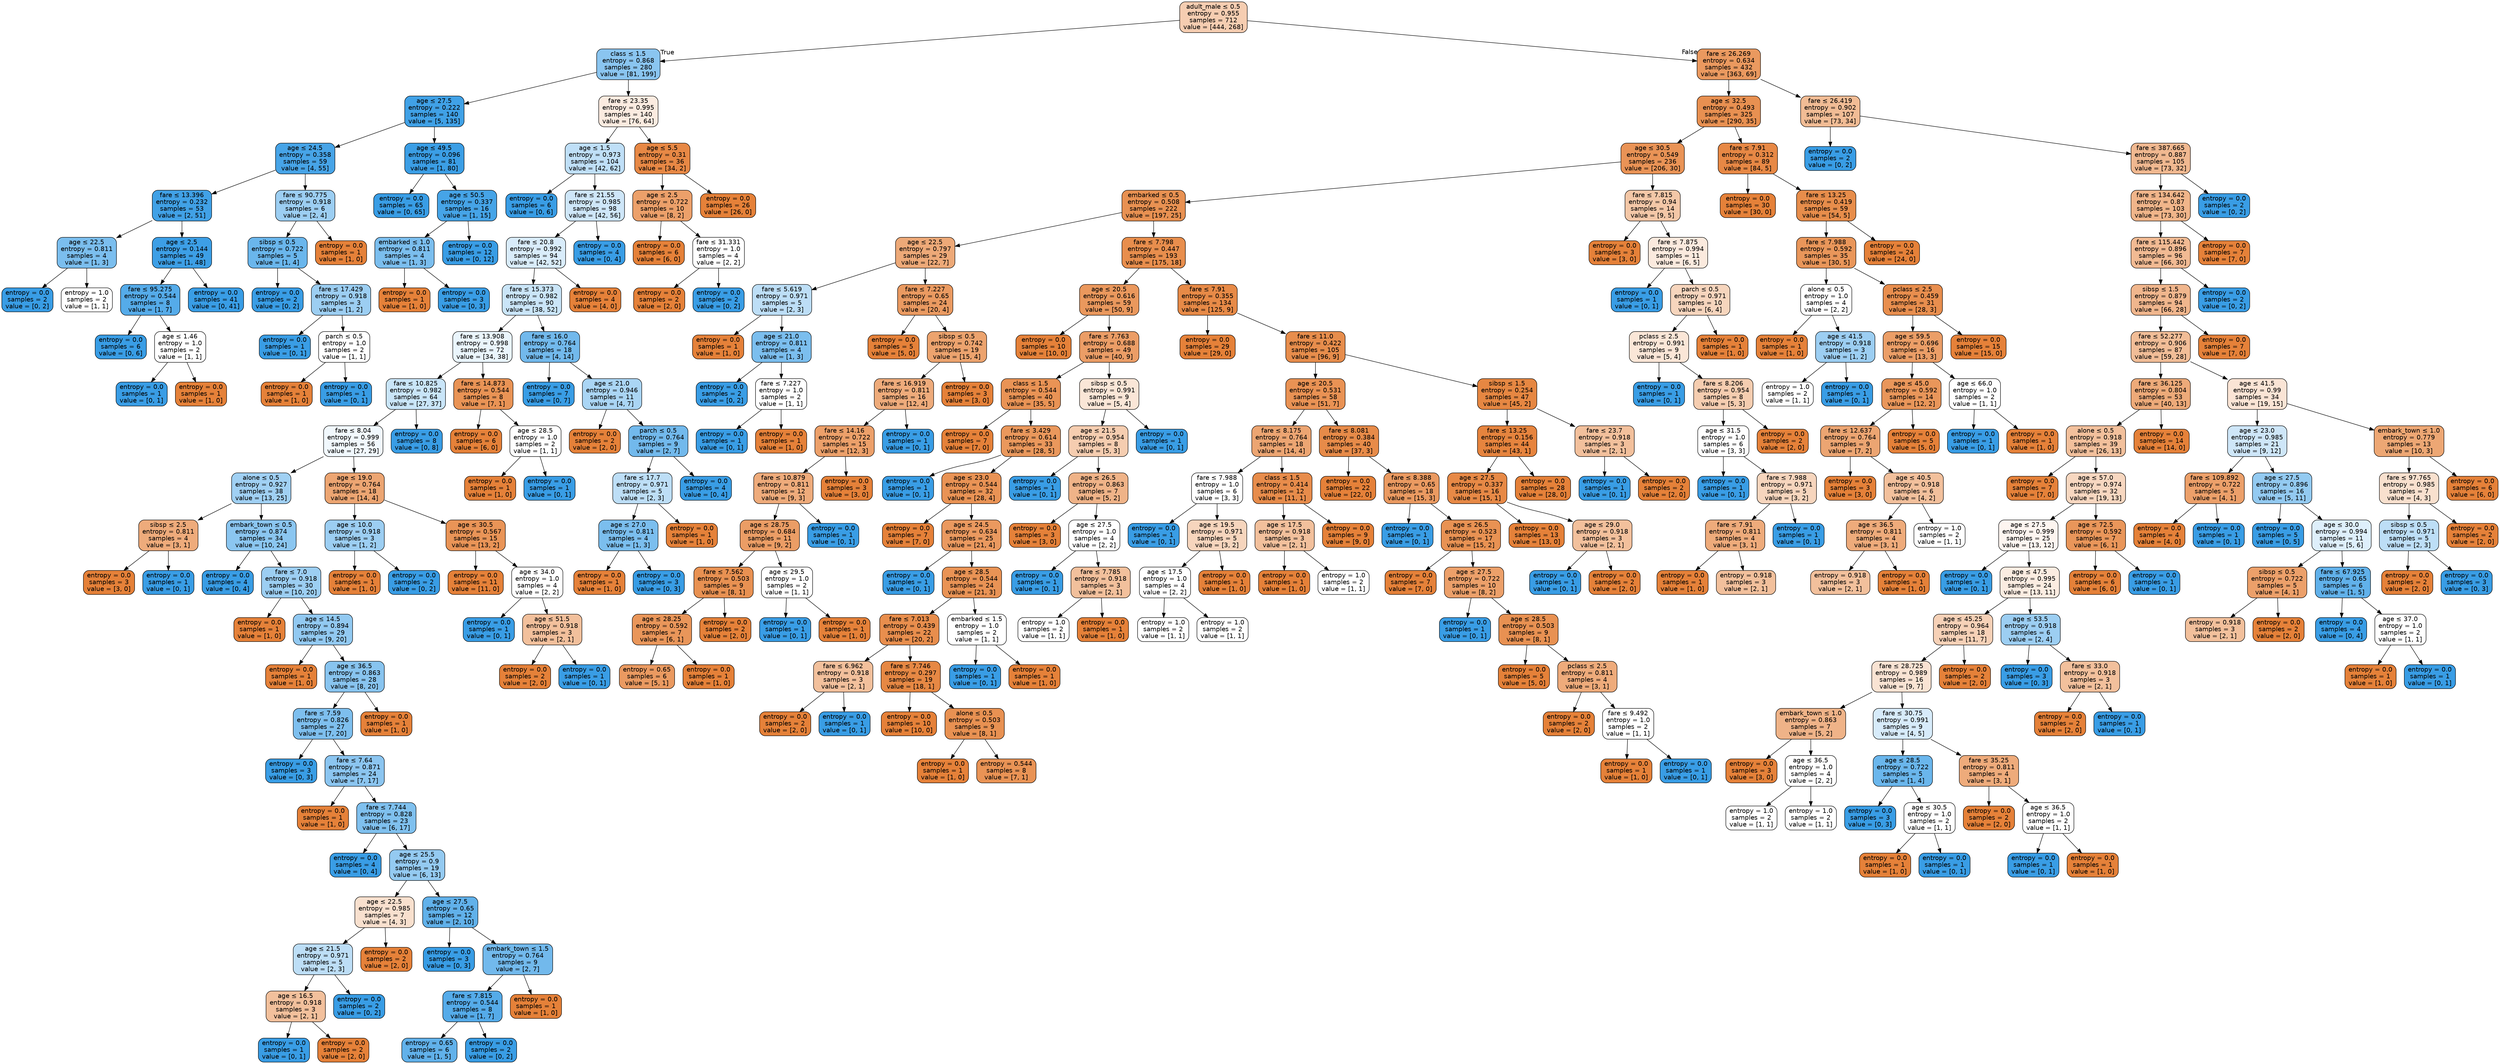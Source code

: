 digraph Tree {
node [shape=box, style="filled, rounded", color="black", fontname="helvetica"] ;
edge [fontname="helvetica"] ;
0 [label=<adult_male &le; 0.5<br/>entropy = 0.955<br/>samples = 712<br/>value = [444, 268]>, fillcolor="#f5cdb1"] ;
1 [label=<class &le; 1.5<br/>entropy = 0.868<br/>samples = 280<br/>value = [81, 199]>, fillcolor="#8ac5f0"] ;
0 -> 1 [labeldistance=2.5, labelangle=45, headlabel="True"] ;
2 [label=<age &le; 27.5<br/>entropy = 0.222<br/>samples = 140<br/>value = [5, 135]>, fillcolor="#40a1e6"] ;
1 -> 2 ;
3 [label=<age &le; 24.5<br/>entropy = 0.358<br/>samples = 59<br/>value = [4, 55]>, fillcolor="#47a4e7"] ;
2 -> 3 ;
4 [label=<fare &le; 13.396<br/>entropy = 0.232<br/>samples = 53<br/>value = [2, 51]>, fillcolor="#41a1e6"] ;
3 -> 4 ;
5 [label=<age &le; 22.5<br/>entropy = 0.811<br/>samples = 4<br/>value = [1, 3]>, fillcolor="#7bbeee"] ;
4 -> 5 ;
6 [label=<entropy = 0.0<br/>samples = 2<br/>value = [0, 2]>, fillcolor="#399de5"] ;
5 -> 6 ;
7 [label=<entropy = 1.0<br/>samples = 2<br/>value = [1, 1]>, fillcolor="#ffffff"] ;
5 -> 7 ;
8 [label=<age &le; 2.5<br/>entropy = 0.144<br/>samples = 49<br/>value = [1, 48]>, fillcolor="#3d9fe6"] ;
4 -> 8 ;
9 [label=<fare &le; 95.275<br/>entropy = 0.544<br/>samples = 8<br/>value = [1, 7]>, fillcolor="#55abe9"] ;
8 -> 9 ;
10 [label=<entropy = 0.0<br/>samples = 6<br/>value = [0, 6]>, fillcolor="#399de5"] ;
9 -> 10 ;
11 [label=<age &le; 1.46<br/>entropy = 1.0<br/>samples = 2<br/>value = [1, 1]>, fillcolor="#ffffff"] ;
9 -> 11 ;
12 [label=<entropy = 0.0<br/>samples = 1<br/>value = [0, 1]>, fillcolor="#399de5"] ;
11 -> 12 ;
13 [label=<entropy = 0.0<br/>samples = 1<br/>value = [1, 0]>, fillcolor="#e58139"] ;
11 -> 13 ;
14 [label=<entropy = 0.0<br/>samples = 41<br/>value = [0, 41]>, fillcolor="#399de5"] ;
8 -> 14 ;
15 [label=<fare &le; 90.775<br/>entropy = 0.918<br/>samples = 6<br/>value = [2, 4]>, fillcolor="#9ccef2"] ;
3 -> 15 ;
16 [label=<sibsp &le; 0.5<br/>entropy = 0.722<br/>samples = 5<br/>value = [1, 4]>, fillcolor="#6ab6ec"] ;
15 -> 16 ;
17 [label=<entropy = 0.0<br/>samples = 2<br/>value = [0, 2]>, fillcolor="#399de5"] ;
16 -> 17 ;
18 [label=<fare &le; 17.429<br/>entropy = 0.918<br/>samples = 3<br/>value = [1, 2]>, fillcolor="#9ccef2"] ;
16 -> 18 ;
19 [label=<entropy = 0.0<br/>samples = 1<br/>value = [0, 1]>, fillcolor="#399de5"] ;
18 -> 19 ;
20 [label=<parch &le; 0.5<br/>entropy = 1.0<br/>samples = 2<br/>value = [1, 1]>, fillcolor="#ffffff"] ;
18 -> 20 ;
21 [label=<entropy = 0.0<br/>samples = 1<br/>value = [1, 0]>, fillcolor="#e58139"] ;
20 -> 21 ;
22 [label=<entropy = 0.0<br/>samples = 1<br/>value = [0, 1]>, fillcolor="#399de5"] ;
20 -> 22 ;
23 [label=<entropy = 0.0<br/>samples = 1<br/>value = [1, 0]>, fillcolor="#e58139"] ;
15 -> 23 ;
24 [label=<age &le; 49.5<br/>entropy = 0.096<br/>samples = 81<br/>value = [1, 80]>, fillcolor="#3b9ee5"] ;
2 -> 24 ;
25 [label=<entropy = 0.0<br/>samples = 65<br/>value = [0, 65]>, fillcolor="#399de5"] ;
24 -> 25 ;
26 [label=<age &le; 50.5<br/>entropy = 0.337<br/>samples = 16<br/>value = [1, 15]>, fillcolor="#46a4e7"] ;
24 -> 26 ;
27 [label=<embarked &le; 1.0<br/>entropy = 0.811<br/>samples = 4<br/>value = [1, 3]>, fillcolor="#7bbeee"] ;
26 -> 27 ;
28 [label=<entropy = 0.0<br/>samples = 1<br/>value = [1, 0]>, fillcolor="#e58139"] ;
27 -> 28 ;
29 [label=<entropy = 0.0<br/>samples = 3<br/>value = [0, 3]>, fillcolor="#399de5"] ;
27 -> 29 ;
30 [label=<entropy = 0.0<br/>samples = 12<br/>value = [0, 12]>, fillcolor="#399de5"] ;
26 -> 30 ;
31 [label=<fare &le; 23.35<br/>entropy = 0.995<br/>samples = 140<br/>value = [76, 64]>, fillcolor="#fbebe0"] ;
1 -> 31 ;
32 [label=<age &le; 1.5<br/>entropy = 0.973<br/>samples = 104<br/>value = [42, 62]>, fillcolor="#bfdff7"] ;
31 -> 32 ;
33 [label=<entropy = 0.0<br/>samples = 6<br/>value = [0, 6]>, fillcolor="#399de5"] ;
32 -> 33 ;
34 [label=<fare &le; 21.55<br/>entropy = 0.985<br/>samples = 98<br/>value = [42, 56]>, fillcolor="#cee6f8"] ;
32 -> 34 ;
35 [label=<fare &le; 20.8<br/>entropy = 0.992<br/>samples = 94<br/>value = [42, 52]>, fillcolor="#d9ecfa"] ;
34 -> 35 ;
36 [label=<fare &le; 15.373<br/>entropy = 0.982<br/>samples = 90<br/>value = [38, 52]>, fillcolor="#cae5f8"] ;
35 -> 36 ;
37 [label=<fare &le; 13.908<br/>entropy = 0.998<br/>samples = 72<br/>value = [34, 38]>, fillcolor="#eaf5fc"] ;
36 -> 37 ;
38 [label=<fare &le; 10.825<br/>entropy = 0.982<br/>samples = 64<br/>value = [27, 37]>, fillcolor="#c9e5f8"] ;
37 -> 38 ;
39 [label=<fare &le; 8.04<br/>entropy = 0.999<br/>samples = 56<br/>value = [27, 29]>, fillcolor="#f1f8fd"] ;
38 -> 39 ;
40 [label=<alone &le; 0.5<br/>entropy = 0.927<br/>samples = 38<br/>value = [13, 25]>, fillcolor="#a0d0f3"] ;
39 -> 40 ;
41 [label=<sibsp &le; 2.5<br/>entropy = 0.811<br/>samples = 4<br/>value = [3, 1]>, fillcolor="#eeab7b"] ;
40 -> 41 ;
42 [label=<entropy = 0.0<br/>samples = 3<br/>value = [3, 0]>, fillcolor="#e58139"] ;
41 -> 42 ;
43 [label=<entropy = 0.0<br/>samples = 1<br/>value = [0, 1]>, fillcolor="#399de5"] ;
41 -> 43 ;
44 [label=<embark_town &le; 0.5<br/>entropy = 0.874<br/>samples = 34<br/>value = [10, 24]>, fillcolor="#8bc6f0"] ;
40 -> 44 ;
45 [label=<entropy = 0.0<br/>samples = 4<br/>value = [0, 4]>, fillcolor="#399de5"] ;
44 -> 45 ;
46 [label=<fare &le; 7.0<br/>entropy = 0.918<br/>samples = 30<br/>value = [10, 20]>, fillcolor="#9ccef2"] ;
44 -> 46 ;
47 [label=<entropy = 0.0<br/>samples = 1<br/>value = [1, 0]>, fillcolor="#e58139"] ;
46 -> 47 ;
48 [label=<age &le; 14.5<br/>entropy = 0.894<br/>samples = 29<br/>value = [9, 20]>, fillcolor="#92c9f1"] ;
46 -> 48 ;
49 [label=<entropy = 0.0<br/>samples = 1<br/>value = [1, 0]>, fillcolor="#e58139"] ;
48 -> 49 ;
50 [label=<age &le; 36.5<br/>entropy = 0.863<br/>samples = 28<br/>value = [8, 20]>, fillcolor="#88c4ef"] ;
48 -> 50 ;
51 [label=<fare &le; 7.59<br/>entropy = 0.826<br/>samples = 27<br/>value = [7, 20]>, fillcolor="#7ebfee"] ;
50 -> 51 ;
52 [label=<entropy = 0.0<br/>samples = 3<br/>value = [0, 3]>, fillcolor="#399de5"] ;
51 -> 52 ;
53 [label=<fare &le; 7.64<br/>entropy = 0.871<br/>samples = 24<br/>value = [7, 17]>, fillcolor="#8bc5f0"] ;
51 -> 53 ;
54 [label=<entropy = 0.0<br/>samples = 1<br/>value = [1, 0]>, fillcolor="#e58139"] ;
53 -> 54 ;
55 [label=<fare &le; 7.744<br/>entropy = 0.828<br/>samples = 23<br/>value = [6, 17]>, fillcolor="#7fc0ee"] ;
53 -> 55 ;
56 [label=<entropy = 0.0<br/>samples = 4<br/>value = [0, 4]>, fillcolor="#399de5"] ;
55 -> 56 ;
57 [label=<age &le; 25.5<br/>entropy = 0.9<br/>samples = 19<br/>value = [6, 13]>, fillcolor="#94caf1"] ;
55 -> 57 ;
58 [label=<age &le; 22.5<br/>entropy = 0.985<br/>samples = 7<br/>value = [4, 3]>, fillcolor="#f8e0ce"] ;
57 -> 58 ;
59 [label=<age &le; 21.5<br/>entropy = 0.971<br/>samples = 5<br/>value = [2, 3]>, fillcolor="#bddef6"] ;
58 -> 59 ;
60 [label=<age &le; 16.5<br/>entropy = 0.918<br/>samples = 3<br/>value = [2, 1]>, fillcolor="#f2c09c"] ;
59 -> 60 ;
61 [label=<entropy = 0.0<br/>samples = 1<br/>value = [0, 1]>, fillcolor="#399de5"] ;
60 -> 61 ;
62 [label=<entropy = 0.0<br/>samples = 2<br/>value = [2, 0]>, fillcolor="#e58139"] ;
60 -> 62 ;
63 [label=<entropy = 0.0<br/>samples = 2<br/>value = [0, 2]>, fillcolor="#399de5"] ;
59 -> 63 ;
64 [label=<entropy = 0.0<br/>samples = 2<br/>value = [2, 0]>, fillcolor="#e58139"] ;
58 -> 64 ;
65 [label=<age &le; 27.5<br/>entropy = 0.65<br/>samples = 12<br/>value = [2, 10]>, fillcolor="#61b1ea"] ;
57 -> 65 ;
66 [label=<entropy = 0.0<br/>samples = 3<br/>value = [0, 3]>, fillcolor="#399de5"] ;
65 -> 66 ;
67 [label=<embark_town &le; 1.5<br/>entropy = 0.764<br/>samples = 9<br/>value = [2, 7]>, fillcolor="#72b9ec"] ;
65 -> 67 ;
68 [label=<fare &le; 7.815<br/>entropy = 0.544<br/>samples = 8<br/>value = [1, 7]>, fillcolor="#55abe9"] ;
67 -> 68 ;
69 [label=<entropy = 0.65<br/>samples = 6<br/>value = [1, 5]>, fillcolor="#61b1ea"] ;
68 -> 69 ;
70 [label=<entropy = 0.0<br/>samples = 2<br/>value = [0, 2]>, fillcolor="#399de5"] ;
68 -> 70 ;
71 [label=<entropy = 0.0<br/>samples = 1<br/>value = [1, 0]>, fillcolor="#e58139"] ;
67 -> 71 ;
72 [label=<entropy = 0.0<br/>samples = 1<br/>value = [1, 0]>, fillcolor="#e58139"] ;
50 -> 72 ;
73 [label=<age &le; 19.0<br/>entropy = 0.764<br/>samples = 18<br/>value = [14, 4]>, fillcolor="#eca572"] ;
39 -> 73 ;
74 [label=<age &le; 10.0<br/>entropy = 0.918<br/>samples = 3<br/>value = [1, 2]>, fillcolor="#9ccef2"] ;
73 -> 74 ;
75 [label=<entropy = 0.0<br/>samples = 1<br/>value = [1, 0]>, fillcolor="#e58139"] ;
74 -> 75 ;
76 [label=<entropy = 0.0<br/>samples = 2<br/>value = [0, 2]>, fillcolor="#399de5"] ;
74 -> 76 ;
77 [label=<age &le; 30.5<br/>entropy = 0.567<br/>samples = 15<br/>value = [13, 2]>, fillcolor="#e99457"] ;
73 -> 77 ;
78 [label=<entropy = 0.0<br/>samples = 11<br/>value = [11, 0]>, fillcolor="#e58139"] ;
77 -> 78 ;
79 [label=<age &le; 34.0<br/>entropy = 1.0<br/>samples = 4<br/>value = [2, 2]>, fillcolor="#ffffff"] ;
77 -> 79 ;
80 [label=<entropy = 0.0<br/>samples = 1<br/>value = [0, 1]>, fillcolor="#399de5"] ;
79 -> 80 ;
81 [label=<age &le; 51.5<br/>entropy = 0.918<br/>samples = 3<br/>value = [2, 1]>, fillcolor="#f2c09c"] ;
79 -> 81 ;
82 [label=<entropy = 0.0<br/>samples = 2<br/>value = [2, 0]>, fillcolor="#e58139"] ;
81 -> 82 ;
83 [label=<entropy = 0.0<br/>samples = 1<br/>value = [0, 1]>, fillcolor="#399de5"] ;
81 -> 83 ;
84 [label=<entropy = 0.0<br/>samples = 8<br/>value = [0, 8]>, fillcolor="#399de5"] ;
38 -> 84 ;
85 [label=<fare &le; 14.873<br/>entropy = 0.544<br/>samples = 8<br/>value = [7, 1]>, fillcolor="#e99355"] ;
37 -> 85 ;
86 [label=<entropy = 0.0<br/>samples = 6<br/>value = [6, 0]>, fillcolor="#e58139"] ;
85 -> 86 ;
87 [label=<age &le; 28.5<br/>entropy = 1.0<br/>samples = 2<br/>value = [1, 1]>, fillcolor="#ffffff"] ;
85 -> 87 ;
88 [label=<entropy = 0.0<br/>samples = 1<br/>value = [1, 0]>, fillcolor="#e58139"] ;
87 -> 88 ;
89 [label=<entropy = 0.0<br/>samples = 1<br/>value = [0, 1]>, fillcolor="#399de5"] ;
87 -> 89 ;
90 [label=<fare &le; 16.0<br/>entropy = 0.764<br/>samples = 18<br/>value = [4, 14]>, fillcolor="#72b9ec"] ;
36 -> 90 ;
91 [label=<entropy = 0.0<br/>samples = 7<br/>value = [0, 7]>, fillcolor="#399de5"] ;
90 -> 91 ;
92 [label=<age &le; 21.0<br/>entropy = 0.946<br/>samples = 11<br/>value = [4, 7]>, fillcolor="#aad5f4"] ;
90 -> 92 ;
93 [label=<entropy = 0.0<br/>samples = 2<br/>value = [2, 0]>, fillcolor="#e58139"] ;
92 -> 93 ;
94 [label=<parch &le; 0.5<br/>entropy = 0.764<br/>samples = 9<br/>value = [2, 7]>, fillcolor="#72b9ec"] ;
92 -> 94 ;
95 [label=<fare &le; 17.7<br/>entropy = 0.971<br/>samples = 5<br/>value = [2, 3]>, fillcolor="#bddef6"] ;
94 -> 95 ;
96 [label=<age &le; 27.0<br/>entropy = 0.811<br/>samples = 4<br/>value = [1, 3]>, fillcolor="#7bbeee"] ;
95 -> 96 ;
97 [label=<entropy = 0.0<br/>samples = 1<br/>value = [1, 0]>, fillcolor="#e58139"] ;
96 -> 97 ;
98 [label=<entropy = 0.0<br/>samples = 3<br/>value = [0, 3]>, fillcolor="#399de5"] ;
96 -> 98 ;
99 [label=<entropy = 0.0<br/>samples = 1<br/>value = [1, 0]>, fillcolor="#e58139"] ;
95 -> 99 ;
100 [label=<entropy = 0.0<br/>samples = 4<br/>value = [0, 4]>, fillcolor="#399de5"] ;
94 -> 100 ;
101 [label=<entropy = 0.0<br/>samples = 4<br/>value = [4, 0]>, fillcolor="#e58139"] ;
35 -> 101 ;
102 [label=<entropy = 0.0<br/>samples = 4<br/>value = [0, 4]>, fillcolor="#399de5"] ;
34 -> 102 ;
103 [label=<age &le; 5.5<br/>entropy = 0.31<br/>samples = 36<br/>value = [34, 2]>, fillcolor="#e78845"] ;
31 -> 103 ;
104 [label=<age &le; 2.5<br/>entropy = 0.722<br/>samples = 10<br/>value = [8, 2]>, fillcolor="#eca06a"] ;
103 -> 104 ;
105 [label=<entropy = 0.0<br/>samples = 6<br/>value = [6, 0]>, fillcolor="#e58139"] ;
104 -> 105 ;
106 [label=<fare &le; 31.331<br/>entropy = 1.0<br/>samples = 4<br/>value = [2, 2]>, fillcolor="#ffffff"] ;
104 -> 106 ;
107 [label=<entropy = 0.0<br/>samples = 2<br/>value = [2, 0]>, fillcolor="#e58139"] ;
106 -> 107 ;
108 [label=<entropy = 0.0<br/>samples = 2<br/>value = [0, 2]>, fillcolor="#399de5"] ;
106 -> 108 ;
109 [label=<entropy = 0.0<br/>samples = 26<br/>value = [26, 0]>, fillcolor="#e58139"] ;
103 -> 109 ;
110 [label=<fare &le; 26.269<br/>entropy = 0.634<br/>samples = 432<br/>value = [363, 69]>, fillcolor="#ea995f"] ;
0 -> 110 [labeldistance=2.5, labelangle=-45, headlabel="False"] ;
111 [label=<age &le; 32.5<br/>entropy = 0.493<br/>samples = 325<br/>value = [290, 35]>, fillcolor="#e89051"] ;
110 -> 111 ;
112 [label=<age &le; 30.5<br/>entropy = 0.549<br/>samples = 236<br/>value = [206, 30]>, fillcolor="#e99356"] ;
111 -> 112 ;
113 [label=<embarked &le; 0.5<br/>entropy = 0.508<br/>samples = 222<br/>value = [197, 25]>, fillcolor="#e89152"] ;
112 -> 113 ;
114 [label=<age &le; 22.5<br/>entropy = 0.797<br/>samples = 29<br/>value = [22, 7]>, fillcolor="#eda978"] ;
113 -> 114 ;
115 [label=<fare &le; 5.619<br/>entropy = 0.971<br/>samples = 5<br/>value = [2, 3]>, fillcolor="#bddef6"] ;
114 -> 115 ;
116 [label=<entropy = 0.0<br/>samples = 1<br/>value = [1, 0]>, fillcolor="#e58139"] ;
115 -> 116 ;
117 [label=<age &le; 21.0<br/>entropy = 0.811<br/>samples = 4<br/>value = [1, 3]>, fillcolor="#7bbeee"] ;
115 -> 117 ;
118 [label=<entropy = 0.0<br/>samples = 2<br/>value = [0, 2]>, fillcolor="#399de5"] ;
117 -> 118 ;
119 [label=<fare &le; 7.227<br/>entropy = 1.0<br/>samples = 2<br/>value = [1, 1]>, fillcolor="#ffffff"] ;
117 -> 119 ;
120 [label=<entropy = 0.0<br/>samples = 1<br/>value = [0, 1]>, fillcolor="#399de5"] ;
119 -> 120 ;
121 [label=<entropy = 0.0<br/>samples = 1<br/>value = [1, 0]>, fillcolor="#e58139"] ;
119 -> 121 ;
122 [label=<fare &le; 7.227<br/>entropy = 0.65<br/>samples = 24<br/>value = [20, 4]>, fillcolor="#ea9a61"] ;
114 -> 122 ;
123 [label=<entropy = 0.0<br/>samples = 5<br/>value = [5, 0]>, fillcolor="#e58139"] ;
122 -> 123 ;
124 [label=<sibsp &le; 0.5<br/>entropy = 0.742<br/>samples = 19<br/>value = [15, 4]>, fillcolor="#eca36e"] ;
122 -> 124 ;
125 [label=<fare &le; 16.919<br/>entropy = 0.811<br/>samples = 16<br/>value = [12, 4]>, fillcolor="#eeab7b"] ;
124 -> 125 ;
126 [label=<fare &le; 14.16<br/>entropy = 0.722<br/>samples = 15<br/>value = [12, 3]>, fillcolor="#eca06a"] ;
125 -> 126 ;
127 [label=<fare &le; 10.879<br/>entropy = 0.811<br/>samples = 12<br/>value = [9, 3]>, fillcolor="#eeab7b"] ;
126 -> 127 ;
128 [label=<age &le; 28.75<br/>entropy = 0.684<br/>samples = 11<br/>value = [9, 2]>, fillcolor="#eb9d65"] ;
127 -> 128 ;
129 [label=<fare &le; 7.562<br/>entropy = 0.503<br/>samples = 9<br/>value = [8, 1]>, fillcolor="#e89152"] ;
128 -> 129 ;
130 [label=<age &le; 28.25<br/>entropy = 0.592<br/>samples = 7<br/>value = [6, 1]>, fillcolor="#e9965a"] ;
129 -> 130 ;
131 [label=<entropy = 0.65<br/>samples = 6<br/>value = [5, 1]>, fillcolor="#ea9a61"] ;
130 -> 131 ;
132 [label=<entropy = 0.0<br/>samples = 1<br/>value = [1, 0]>, fillcolor="#e58139"] ;
130 -> 132 ;
133 [label=<entropy = 0.0<br/>samples = 2<br/>value = [2, 0]>, fillcolor="#e58139"] ;
129 -> 133 ;
134 [label=<age &le; 29.5<br/>entropy = 1.0<br/>samples = 2<br/>value = [1, 1]>, fillcolor="#ffffff"] ;
128 -> 134 ;
135 [label=<entropy = 0.0<br/>samples = 1<br/>value = [0, 1]>, fillcolor="#399de5"] ;
134 -> 135 ;
136 [label=<entropy = 0.0<br/>samples = 1<br/>value = [1, 0]>, fillcolor="#e58139"] ;
134 -> 136 ;
137 [label=<entropy = 0.0<br/>samples = 1<br/>value = [0, 1]>, fillcolor="#399de5"] ;
127 -> 137 ;
138 [label=<entropy = 0.0<br/>samples = 3<br/>value = [3, 0]>, fillcolor="#e58139"] ;
126 -> 138 ;
139 [label=<entropy = 0.0<br/>samples = 1<br/>value = [0, 1]>, fillcolor="#399de5"] ;
125 -> 139 ;
140 [label=<entropy = 0.0<br/>samples = 3<br/>value = [3, 0]>, fillcolor="#e58139"] ;
124 -> 140 ;
141 [label=<fare &le; 7.798<br/>entropy = 0.447<br/>samples = 193<br/>value = [175, 18]>, fillcolor="#e88e4d"] ;
113 -> 141 ;
142 [label=<age &le; 20.5<br/>entropy = 0.616<br/>samples = 59<br/>value = [50, 9]>, fillcolor="#ea985d"] ;
141 -> 142 ;
143 [label=<entropy = 0.0<br/>samples = 10<br/>value = [10, 0]>, fillcolor="#e58139"] ;
142 -> 143 ;
144 [label=<fare &le; 7.763<br/>entropy = 0.688<br/>samples = 49<br/>value = [40, 9]>, fillcolor="#eb9d66"] ;
142 -> 144 ;
145 [label=<class &le; 1.5<br/>entropy = 0.544<br/>samples = 40<br/>value = [35, 5]>, fillcolor="#e99355"] ;
144 -> 145 ;
146 [label=<entropy = 0.0<br/>samples = 7<br/>value = [7, 0]>, fillcolor="#e58139"] ;
145 -> 146 ;
147 [label=<fare &le; 3.429<br/>entropy = 0.614<br/>samples = 33<br/>value = [28, 5]>, fillcolor="#ea985c"] ;
145 -> 147 ;
148 [label=<entropy = 0.0<br/>samples = 1<br/>value = [0, 1]>, fillcolor="#399de5"] ;
147 -> 148 ;
149 [label=<age &le; 23.0<br/>entropy = 0.544<br/>samples = 32<br/>value = [28, 4]>, fillcolor="#e99355"] ;
147 -> 149 ;
150 [label=<entropy = 0.0<br/>samples = 7<br/>value = [7, 0]>, fillcolor="#e58139"] ;
149 -> 150 ;
151 [label=<age &le; 24.5<br/>entropy = 0.634<br/>samples = 25<br/>value = [21, 4]>, fillcolor="#ea995f"] ;
149 -> 151 ;
152 [label=<entropy = 0.0<br/>samples = 1<br/>value = [0, 1]>, fillcolor="#399de5"] ;
151 -> 152 ;
153 [label=<age &le; 28.5<br/>entropy = 0.544<br/>samples = 24<br/>value = [21, 3]>, fillcolor="#e99355"] ;
151 -> 153 ;
154 [label=<fare &le; 7.013<br/>entropy = 0.439<br/>samples = 22<br/>value = [20, 2]>, fillcolor="#e88e4d"] ;
153 -> 154 ;
155 [label=<fare &le; 6.962<br/>entropy = 0.918<br/>samples = 3<br/>value = [2, 1]>, fillcolor="#f2c09c"] ;
154 -> 155 ;
156 [label=<entropy = 0.0<br/>samples = 2<br/>value = [2, 0]>, fillcolor="#e58139"] ;
155 -> 156 ;
157 [label=<entropy = 0.0<br/>samples = 1<br/>value = [0, 1]>, fillcolor="#399de5"] ;
155 -> 157 ;
158 [label=<fare &le; 7.746<br/>entropy = 0.297<br/>samples = 19<br/>value = [18, 1]>, fillcolor="#e68844"] ;
154 -> 158 ;
159 [label=<entropy = 0.0<br/>samples = 10<br/>value = [10, 0]>, fillcolor="#e58139"] ;
158 -> 159 ;
160 [label=<alone &le; 0.5<br/>entropy = 0.503<br/>samples = 9<br/>value = [8, 1]>, fillcolor="#e89152"] ;
158 -> 160 ;
161 [label=<entropy = 0.0<br/>samples = 1<br/>value = [1, 0]>, fillcolor="#e58139"] ;
160 -> 161 ;
162 [label=<entropy = 0.544<br/>samples = 8<br/>value = [7, 1]>, fillcolor="#e99355"] ;
160 -> 162 ;
163 [label=<embarked &le; 1.5<br/>entropy = 1.0<br/>samples = 2<br/>value = [1, 1]>, fillcolor="#ffffff"] ;
153 -> 163 ;
164 [label=<entropy = 0.0<br/>samples = 1<br/>value = [0, 1]>, fillcolor="#399de5"] ;
163 -> 164 ;
165 [label=<entropy = 0.0<br/>samples = 1<br/>value = [1, 0]>, fillcolor="#e58139"] ;
163 -> 165 ;
166 [label=<sibsp &le; 0.5<br/>entropy = 0.991<br/>samples = 9<br/>value = [5, 4]>, fillcolor="#fae6d7"] ;
144 -> 166 ;
167 [label=<age &le; 21.5<br/>entropy = 0.954<br/>samples = 8<br/>value = [5, 3]>, fillcolor="#f5cdb0"] ;
166 -> 167 ;
168 [label=<entropy = 0.0<br/>samples = 1<br/>value = [0, 1]>, fillcolor="#399de5"] ;
167 -> 168 ;
169 [label=<age &le; 26.5<br/>entropy = 0.863<br/>samples = 7<br/>value = [5, 2]>, fillcolor="#efb388"] ;
167 -> 169 ;
170 [label=<entropy = 0.0<br/>samples = 3<br/>value = [3, 0]>, fillcolor="#e58139"] ;
169 -> 170 ;
171 [label=<age &le; 27.5<br/>entropy = 1.0<br/>samples = 4<br/>value = [2, 2]>, fillcolor="#ffffff"] ;
169 -> 171 ;
172 [label=<entropy = 0.0<br/>samples = 1<br/>value = [0, 1]>, fillcolor="#399de5"] ;
171 -> 172 ;
173 [label=<fare &le; 7.785<br/>entropy = 0.918<br/>samples = 3<br/>value = [2, 1]>, fillcolor="#f2c09c"] ;
171 -> 173 ;
174 [label=<entropy = 1.0<br/>samples = 2<br/>value = [1, 1]>, fillcolor="#ffffff"] ;
173 -> 174 ;
175 [label=<entropy = 0.0<br/>samples = 1<br/>value = [1, 0]>, fillcolor="#e58139"] ;
173 -> 175 ;
176 [label=<entropy = 0.0<br/>samples = 1<br/>value = [0, 1]>, fillcolor="#399de5"] ;
166 -> 176 ;
177 [label=<fare &le; 7.91<br/>entropy = 0.355<br/>samples = 134<br/>value = [125, 9]>, fillcolor="#e78a47"] ;
141 -> 177 ;
178 [label=<entropy = 0.0<br/>samples = 29<br/>value = [29, 0]>, fillcolor="#e58139"] ;
177 -> 178 ;
179 [label=<fare &le; 11.0<br/>entropy = 0.422<br/>samples = 105<br/>value = [96, 9]>, fillcolor="#e78d4c"] ;
177 -> 179 ;
180 [label=<age &le; 20.5<br/>entropy = 0.531<br/>samples = 58<br/>value = [51, 7]>, fillcolor="#e99254"] ;
179 -> 180 ;
181 [label=<fare &le; 8.175<br/>entropy = 0.764<br/>samples = 18<br/>value = [14, 4]>, fillcolor="#eca572"] ;
180 -> 181 ;
182 [label=<fare &le; 7.988<br/>entropy = 1.0<br/>samples = 6<br/>value = [3, 3]>, fillcolor="#ffffff"] ;
181 -> 182 ;
183 [label=<entropy = 0.0<br/>samples = 1<br/>value = [0, 1]>, fillcolor="#399de5"] ;
182 -> 183 ;
184 [label=<age &le; 19.5<br/>entropy = 0.971<br/>samples = 5<br/>value = [3, 2]>, fillcolor="#f6d5bd"] ;
182 -> 184 ;
185 [label=<age &le; 17.5<br/>entropy = 1.0<br/>samples = 4<br/>value = [2, 2]>, fillcolor="#ffffff"] ;
184 -> 185 ;
186 [label=<entropy = 1.0<br/>samples = 2<br/>value = [1, 1]>, fillcolor="#ffffff"] ;
185 -> 186 ;
187 [label=<entropy = 1.0<br/>samples = 2<br/>value = [1, 1]>, fillcolor="#ffffff"] ;
185 -> 187 ;
188 [label=<entropy = 0.0<br/>samples = 1<br/>value = [1, 0]>, fillcolor="#e58139"] ;
184 -> 188 ;
189 [label=<class &le; 1.5<br/>entropy = 0.414<br/>samples = 12<br/>value = [11, 1]>, fillcolor="#e78c4b"] ;
181 -> 189 ;
190 [label=<age &le; 17.5<br/>entropy = 0.918<br/>samples = 3<br/>value = [2, 1]>, fillcolor="#f2c09c"] ;
189 -> 190 ;
191 [label=<entropy = 0.0<br/>samples = 1<br/>value = [1, 0]>, fillcolor="#e58139"] ;
190 -> 191 ;
192 [label=<entropy = 1.0<br/>samples = 2<br/>value = [1, 1]>, fillcolor="#ffffff"] ;
190 -> 192 ;
193 [label=<entropy = 0.0<br/>samples = 9<br/>value = [9, 0]>, fillcolor="#e58139"] ;
189 -> 193 ;
194 [label=<fare &le; 8.081<br/>entropy = 0.384<br/>samples = 40<br/>value = [37, 3]>, fillcolor="#e78b49"] ;
180 -> 194 ;
195 [label=<entropy = 0.0<br/>samples = 22<br/>value = [22, 0]>, fillcolor="#e58139"] ;
194 -> 195 ;
196 [label=<fare &le; 8.388<br/>entropy = 0.65<br/>samples = 18<br/>value = [15, 3]>, fillcolor="#ea9a61"] ;
194 -> 196 ;
197 [label=<entropy = 0.0<br/>samples = 1<br/>value = [0, 1]>, fillcolor="#399de5"] ;
196 -> 197 ;
198 [label=<age &le; 26.5<br/>entropy = 0.523<br/>samples = 17<br/>value = [15, 2]>, fillcolor="#e89253"] ;
196 -> 198 ;
199 [label=<entropy = 0.0<br/>samples = 7<br/>value = [7, 0]>, fillcolor="#e58139"] ;
198 -> 199 ;
200 [label=<age &le; 27.5<br/>entropy = 0.722<br/>samples = 10<br/>value = [8, 2]>, fillcolor="#eca06a"] ;
198 -> 200 ;
201 [label=<entropy = 0.0<br/>samples = 1<br/>value = [0, 1]>, fillcolor="#399de5"] ;
200 -> 201 ;
202 [label=<age &le; 28.5<br/>entropy = 0.503<br/>samples = 9<br/>value = [8, 1]>, fillcolor="#e89152"] ;
200 -> 202 ;
203 [label=<entropy = 0.0<br/>samples = 5<br/>value = [5, 0]>, fillcolor="#e58139"] ;
202 -> 203 ;
204 [label=<pclass &le; 2.5<br/>entropy = 0.811<br/>samples = 4<br/>value = [3, 1]>, fillcolor="#eeab7b"] ;
202 -> 204 ;
205 [label=<entropy = 0.0<br/>samples = 2<br/>value = [2, 0]>, fillcolor="#e58139"] ;
204 -> 205 ;
206 [label=<fare &le; 9.492<br/>entropy = 1.0<br/>samples = 2<br/>value = [1, 1]>, fillcolor="#ffffff"] ;
204 -> 206 ;
207 [label=<entropy = 0.0<br/>samples = 1<br/>value = [1, 0]>, fillcolor="#e58139"] ;
206 -> 207 ;
208 [label=<entropy = 0.0<br/>samples = 1<br/>value = [0, 1]>, fillcolor="#399de5"] ;
206 -> 208 ;
209 [label=<sibsp &le; 1.5<br/>entropy = 0.254<br/>samples = 47<br/>value = [45, 2]>, fillcolor="#e68742"] ;
179 -> 209 ;
210 [label=<fare &le; 13.25<br/>entropy = 0.156<br/>samples = 44<br/>value = [43, 1]>, fillcolor="#e6843e"] ;
209 -> 210 ;
211 [label=<age &le; 27.5<br/>entropy = 0.337<br/>samples = 16<br/>value = [15, 1]>, fillcolor="#e78946"] ;
210 -> 211 ;
212 [label=<entropy = 0.0<br/>samples = 13<br/>value = [13, 0]>, fillcolor="#e58139"] ;
211 -> 212 ;
213 [label=<age &le; 29.0<br/>entropy = 0.918<br/>samples = 3<br/>value = [2, 1]>, fillcolor="#f2c09c"] ;
211 -> 213 ;
214 [label=<entropy = 0.0<br/>samples = 1<br/>value = [0, 1]>, fillcolor="#399de5"] ;
213 -> 214 ;
215 [label=<entropy = 0.0<br/>samples = 2<br/>value = [2, 0]>, fillcolor="#e58139"] ;
213 -> 215 ;
216 [label=<entropy = 0.0<br/>samples = 28<br/>value = [28, 0]>, fillcolor="#e58139"] ;
210 -> 216 ;
217 [label=<fare &le; 23.7<br/>entropy = 0.918<br/>samples = 3<br/>value = [2, 1]>, fillcolor="#f2c09c"] ;
209 -> 217 ;
218 [label=<entropy = 0.0<br/>samples = 1<br/>value = [0, 1]>, fillcolor="#399de5"] ;
217 -> 218 ;
219 [label=<entropy = 0.0<br/>samples = 2<br/>value = [2, 0]>, fillcolor="#e58139"] ;
217 -> 219 ;
220 [label=<fare &le; 7.815<br/>entropy = 0.94<br/>samples = 14<br/>value = [9, 5]>, fillcolor="#f3c7a7"] ;
112 -> 220 ;
221 [label=<entropy = 0.0<br/>samples = 3<br/>value = [3, 0]>, fillcolor="#e58139"] ;
220 -> 221 ;
222 [label=<fare &le; 7.875<br/>entropy = 0.994<br/>samples = 11<br/>value = [6, 5]>, fillcolor="#fbeade"] ;
220 -> 222 ;
223 [label=<entropy = 0.0<br/>samples = 1<br/>value = [0, 1]>, fillcolor="#399de5"] ;
222 -> 223 ;
224 [label=<parch &le; 0.5<br/>entropy = 0.971<br/>samples = 10<br/>value = [6, 4]>, fillcolor="#f6d5bd"] ;
222 -> 224 ;
225 [label=<pclass &le; 2.5<br/>entropy = 0.991<br/>samples = 9<br/>value = [5, 4]>, fillcolor="#fae6d7"] ;
224 -> 225 ;
226 [label=<entropy = 0.0<br/>samples = 1<br/>value = [0, 1]>, fillcolor="#399de5"] ;
225 -> 226 ;
227 [label=<fare &le; 8.206<br/>entropy = 0.954<br/>samples = 8<br/>value = [5, 3]>, fillcolor="#f5cdb0"] ;
225 -> 227 ;
228 [label=<age &le; 31.5<br/>entropy = 1.0<br/>samples = 6<br/>value = [3, 3]>, fillcolor="#ffffff"] ;
227 -> 228 ;
229 [label=<entropy = 0.0<br/>samples = 1<br/>value = [0, 1]>, fillcolor="#399de5"] ;
228 -> 229 ;
230 [label=<fare &le; 7.988<br/>entropy = 0.971<br/>samples = 5<br/>value = [3, 2]>, fillcolor="#f6d5bd"] ;
228 -> 230 ;
231 [label=<fare &le; 7.91<br/>entropy = 0.811<br/>samples = 4<br/>value = [3, 1]>, fillcolor="#eeab7b"] ;
230 -> 231 ;
232 [label=<entropy = 0.0<br/>samples = 1<br/>value = [1, 0]>, fillcolor="#e58139"] ;
231 -> 232 ;
233 [label=<entropy = 0.918<br/>samples = 3<br/>value = [2, 1]>, fillcolor="#f2c09c"] ;
231 -> 233 ;
234 [label=<entropy = 0.0<br/>samples = 1<br/>value = [0, 1]>, fillcolor="#399de5"] ;
230 -> 234 ;
235 [label=<entropy = 0.0<br/>samples = 2<br/>value = [2, 0]>, fillcolor="#e58139"] ;
227 -> 235 ;
236 [label=<entropy = 0.0<br/>samples = 1<br/>value = [1, 0]>, fillcolor="#e58139"] ;
224 -> 236 ;
237 [label=<fare &le; 7.91<br/>entropy = 0.312<br/>samples = 89<br/>value = [84, 5]>, fillcolor="#e78845"] ;
111 -> 237 ;
238 [label=<entropy = 0.0<br/>samples = 30<br/>value = [30, 0]>, fillcolor="#e58139"] ;
237 -> 238 ;
239 [label=<fare &le; 13.25<br/>entropy = 0.419<br/>samples = 59<br/>value = [54, 5]>, fillcolor="#e78d4b"] ;
237 -> 239 ;
240 [label=<fare &le; 7.988<br/>entropy = 0.592<br/>samples = 35<br/>value = [30, 5]>, fillcolor="#e9965a"] ;
239 -> 240 ;
241 [label=<alone &le; 0.5<br/>entropy = 1.0<br/>samples = 4<br/>value = [2, 2]>, fillcolor="#ffffff"] ;
240 -> 241 ;
242 [label=<entropy = 0.0<br/>samples = 1<br/>value = [1, 0]>, fillcolor="#e58139"] ;
241 -> 242 ;
243 [label=<age &le; 41.5<br/>entropy = 0.918<br/>samples = 3<br/>value = [1, 2]>, fillcolor="#9ccef2"] ;
241 -> 243 ;
244 [label=<entropy = 1.0<br/>samples = 2<br/>value = [1, 1]>, fillcolor="#ffffff"] ;
243 -> 244 ;
245 [label=<entropy = 0.0<br/>samples = 1<br/>value = [0, 1]>, fillcolor="#399de5"] ;
243 -> 245 ;
246 [label=<pclass &le; 2.5<br/>entropy = 0.459<br/>samples = 31<br/>value = [28, 3]>, fillcolor="#e88e4e"] ;
240 -> 246 ;
247 [label=<age &le; 59.5<br/>entropy = 0.696<br/>samples = 16<br/>value = [13, 3]>, fillcolor="#eb9e67"] ;
246 -> 247 ;
248 [label=<age &le; 45.0<br/>entropy = 0.592<br/>samples = 14<br/>value = [12, 2]>, fillcolor="#e9965a"] ;
247 -> 248 ;
249 [label=<fare &le; 12.637<br/>entropy = 0.764<br/>samples = 9<br/>value = [7, 2]>, fillcolor="#eca572"] ;
248 -> 249 ;
250 [label=<entropy = 0.0<br/>samples = 3<br/>value = [3, 0]>, fillcolor="#e58139"] ;
249 -> 250 ;
251 [label=<age &le; 40.5<br/>entropy = 0.918<br/>samples = 6<br/>value = [4, 2]>, fillcolor="#f2c09c"] ;
249 -> 251 ;
252 [label=<age &le; 36.5<br/>entropy = 0.811<br/>samples = 4<br/>value = [3, 1]>, fillcolor="#eeab7b"] ;
251 -> 252 ;
253 [label=<entropy = 0.918<br/>samples = 3<br/>value = [2, 1]>, fillcolor="#f2c09c"] ;
252 -> 253 ;
254 [label=<entropy = 0.0<br/>samples = 1<br/>value = [1, 0]>, fillcolor="#e58139"] ;
252 -> 254 ;
255 [label=<entropy = 1.0<br/>samples = 2<br/>value = [1, 1]>, fillcolor="#ffffff"] ;
251 -> 255 ;
256 [label=<entropy = 0.0<br/>samples = 5<br/>value = [5, 0]>, fillcolor="#e58139"] ;
248 -> 256 ;
257 [label=<age &le; 66.0<br/>entropy = 1.0<br/>samples = 2<br/>value = [1, 1]>, fillcolor="#ffffff"] ;
247 -> 257 ;
258 [label=<entropy = 0.0<br/>samples = 1<br/>value = [0, 1]>, fillcolor="#399de5"] ;
257 -> 258 ;
259 [label=<entropy = 0.0<br/>samples = 1<br/>value = [1, 0]>, fillcolor="#e58139"] ;
257 -> 259 ;
260 [label=<entropy = 0.0<br/>samples = 15<br/>value = [15, 0]>, fillcolor="#e58139"] ;
246 -> 260 ;
261 [label=<entropy = 0.0<br/>samples = 24<br/>value = [24, 0]>, fillcolor="#e58139"] ;
239 -> 261 ;
262 [label=<fare &le; 26.419<br/>entropy = 0.902<br/>samples = 107<br/>value = [73, 34]>, fillcolor="#f1bc95"] ;
110 -> 262 ;
263 [label=<entropy = 0.0<br/>samples = 2<br/>value = [0, 2]>, fillcolor="#399de5"] ;
262 -> 263 ;
264 [label=<fare &le; 387.665<br/>entropy = 0.887<br/>samples = 105<br/>value = [73, 32]>, fillcolor="#f0b890"] ;
262 -> 264 ;
265 [label=<fare &le; 134.642<br/>entropy = 0.87<br/>samples = 103<br/>value = [73, 30]>, fillcolor="#f0b58a"] ;
264 -> 265 ;
266 [label=<fare &le; 115.442<br/>entropy = 0.896<br/>samples = 96<br/>value = [66, 30]>, fillcolor="#f1ba93"] ;
265 -> 266 ;
267 [label=<sibsp &le; 1.5<br/>entropy = 0.879<br/>samples = 94<br/>value = [66, 28]>, fillcolor="#f0b68d"] ;
266 -> 267 ;
268 [label=<fare &le; 52.277<br/>entropy = 0.906<br/>samples = 87<br/>value = [59, 28]>, fillcolor="#f1bd97"] ;
267 -> 268 ;
269 [label=<fare &le; 36.125<br/>entropy = 0.804<br/>samples = 53<br/>value = [40, 13]>, fillcolor="#edaa79"] ;
268 -> 269 ;
270 [label=<alone &le; 0.5<br/>entropy = 0.918<br/>samples = 39<br/>value = [26, 13]>, fillcolor="#f2c09c"] ;
269 -> 270 ;
271 [label=<entropy = 0.0<br/>samples = 7<br/>value = [7, 0]>, fillcolor="#e58139"] ;
270 -> 271 ;
272 [label=<age &le; 57.0<br/>entropy = 0.974<br/>samples = 32<br/>value = [19, 13]>, fillcolor="#f7d7c0"] ;
270 -> 272 ;
273 [label=<age &le; 27.5<br/>entropy = 0.999<br/>samples = 25<br/>value = [13, 12]>, fillcolor="#fdf5f0"] ;
272 -> 273 ;
274 [label=<entropy = 0.0<br/>samples = 1<br/>value = [0, 1]>, fillcolor="#399de5"] ;
273 -> 274 ;
275 [label=<age &le; 47.5<br/>entropy = 0.995<br/>samples = 24<br/>value = [13, 11]>, fillcolor="#fbece1"] ;
273 -> 275 ;
276 [label=<age &le; 45.25<br/>entropy = 0.964<br/>samples = 18<br/>value = [11, 7]>, fillcolor="#f6d1b7"] ;
275 -> 276 ;
277 [label=<fare &le; 28.725<br/>entropy = 0.989<br/>samples = 16<br/>value = [9, 7]>, fillcolor="#f9e3d3"] ;
276 -> 277 ;
278 [label=<embark_town &le; 1.0<br/>entropy = 0.863<br/>samples = 7<br/>value = [5, 2]>, fillcolor="#efb388"] ;
277 -> 278 ;
279 [label=<entropy = 0.0<br/>samples = 3<br/>value = [3, 0]>, fillcolor="#e58139"] ;
278 -> 279 ;
280 [label=<age &le; 36.5<br/>entropy = 1.0<br/>samples = 4<br/>value = [2, 2]>, fillcolor="#ffffff"] ;
278 -> 280 ;
281 [label=<entropy = 1.0<br/>samples = 2<br/>value = [1, 1]>, fillcolor="#ffffff"] ;
280 -> 281 ;
282 [label=<entropy = 1.0<br/>samples = 2<br/>value = [1, 1]>, fillcolor="#ffffff"] ;
280 -> 282 ;
283 [label=<fare &le; 30.75<br/>entropy = 0.991<br/>samples = 9<br/>value = [4, 5]>, fillcolor="#d7ebfa"] ;
277 -> 283 ;
284 [label=<age &le; 28.5<br/>entropy = 0.722<br/>samples = 5<br/>value = [1, 4]>, fillcolor="#6ab6ec"] ;
283 -> 284 ;
285 [label=<entropy = 0.0<br/>samples = 3<br/>value = [0, 3]>, fillcolor="#399de5"] ;
284 -> 285 ;
286 [label=<age &le; 30.5<br/>entropy = 1.0<br/>samples = 2<br/>value = [1, 1]>, fillcolor="#ffffff"] ;
284 -> 286 ;
287 [label=<entropy = 0.0<br/>samples = 1<br/>value = [1, 0]>, fillcolor="#e58139"] ;
286 -> 287 ;
288 [label=<entropy = 0.0<br/>samples = 1<br/>value = [0, 1]>, fillcolor="#399de5"] ;
286 -> 288 ;
289 [label=<fare &le; 35.25<br/>entropy = 0.811<br/>samples = 4<br/>value = [3, 1]>, fillcolor="#eeab7b"] ;
283 -> 289 ;
290 [label=<entropy = 0.0<br/>samples = 2<br/>value = [2, 0]>, fillcolor="#e58139"] ;
289 -> 290 ;
291 [label=<age &le; 36.5<br/>entropy = 1.0<br/>samples = 2<br/>value = [1, 1]>, fillcolor="#ffffff"] ;
289 -> 291 ;
292 [label=<entropy = 0.0<br/>samples = 1<br/>value = [0, 1]>, fillcolor="#399de5"] ;
291 -> 292 ;
293 [label=<entropy = 0.0<br/>samples = 1<br/>value = [1, 0]>, fillcolor="#e58139"] ;
291 -> 293 ;
294 [label=<entropy = 0.0<br/>samples = 2<br/>value = [2, 0]>, fillcolor="#e58139"] ;
276 -> 294 ;
295 [label=<age &le; 53.5<br/>entropy = 0.918<br/>samples = 6<br/>value = [2, 4]>, fillcolor="#9ccef2"] ;
275 -> 295 ;
296 [label=<entropy = 0.0<br/>samples = 3<br/>value = [0, 3]>, fillcolor="#399de5"] ;
295 -> 296 ;
297 [label=<fare &le; 33.0<br/>entropy = 0.918<br/>samples = 3<br/>value = [2, 1]>, fillcolor="#f2c09c"] ;
295 -> 297 ;
298 [label=<entropy = 0.0<br/>samples = 2<br/>value = [2, 0]>, fillcolor="#e58139"] ;
297 -> 298 ;
299 [label=<entropy = 0.0<br/>samples = 1<br/>value = [0, 1]>, fillcolor="#399de5"] ;
297 -> 299 ;
300 [label=<age &le; 72.5<br/>entropy = 0.592<br/>samples = 7<br/>value = [6, 1]>, fillcolor="#e9965a"] ;
272 -> 300 ;
301 [label=<entropy = 0.0<br/>samples = 6<br/>value = [6, 0]>, fillcolor="#e58139"] ;
300 -> 301 ;
302 [label=<entropy = 0.0<br/>samples = 1<br/>value = [0, 1]>, fillcolor="#399de5"] ;
300 -> 302 ;
303 [label=<entropy = 0.0<br/>samples = 14<br/>value = [14, 0]>, fillcolor="#e58139"] ;
269 -> 303 ;
304 [label=<age &le; 41.5<br/>entropy = 0.99<br/>samples = 34<br/>value = [19, 15]>, fillcolor="#fae4d5"] ;
268 -> 304 ;
305 [label=<age &le; 23.0<br/>entropy = 0.985<br/>samples = 21<br/>value = [9, 12]>, fillcolor="#cee6f8"] ;
304 -> 305 ;
306 [label=<fare &le; 109.892<br/>entropy = 0.722<br/>samples = 5<br/>value = [4, 1]>, fillcolor="#eca06a"] ;
305 -> 306 ;
307 [label=<entropy = 0.0<br/>samples = 4<br/>value = [4, 0]>, fillcolor="#e58139"] ;
306 -> 307 ;
308 [label=<entropy = 0.0<br/>samples = 1<br/>value = [0, 1]>, fillcolor="#399de5"] ;
306 -> 308 ;
309 [label=<age &le; 27.5<br/>entropy = 0.896<br/>samples = 16<br/>value = [5, 11]>, fillcolor="#93caf1"] ;
305 -> 309 ;
310 [label=<entropy = 0.0<br/>samples = 5<br/>value = [0, 5]>, fillcolor="#399de5"] ;
309 -> 310 ;
311 [label=<age &le; 30.0<br/>entropy = 0.994<br/>samples = 11<br/>value = [5, 6]>, fillcolor="#deeffb"] ;
309 -> 311 ;
312 [label=<sibsp &le; 0.5<br/>entropy = 0.722<br/>samples = 5<br/>value = [4, 1]>, fillcolor="#eca06a"] ;
311 -> 312 ;
313 [label=<entropy = 0.918<br/>samples = 3<br/>value = [2, 1]>, fillcolor="#f2c09c"] ;
312 -> 313 ;
314 [label=<entropy = 0.0<br/>samples = 2<br/>value = [2, 0]>, fillcolor="#e58139"] ;
312 -> 314 ;
315 [label=<fare &le; 67.925<br/>entropy = 0.65<br/>samples = 6<br/>value = [1, 5]>, fillcolor="#61b1ea"] ;
311 -> 315 ;
316 [label=<entropy = 0.0<br/>samples = 4<br/>value = [0, 4]>, fillcolor="#399de5"] ;
315 -> 316 ;
317 [label=<age &le; 37.0<br/>entropy = 1.0<br/>samples = 2<br/>value = [1, 1]>, fillcolor="#ffffff"] ;
315 -> 317 ;
318 [label=<entropy = 0.0<br/>samples = 1<br/>value = [1, 0]>, fillcolor="#e58139"] ;
317 -> 318 ;
319 [label=<entropy = 0.0<br/>samples = 1<br/>value = [0, 1]>, fillcolor="#399de5"] ;
317 -> 319 ;
320 [label=<embark_town &le; 1.0<br/>entropy = 0.779<br/>samples = 13<br/>value = [10, 3]>, fillcolor="#eda774"] ;
304 -> 320 ;
321 [label=<fare &le; 97.765<br/>entropy = 0.985<br/>samples = 7<br/>value = [4, 3]>, fillcolor="#f8e0ce"] ;
320 -> 321 ;
322 [label=<sibsp &le; 0.5<br/>entropy = 0.971<br/>samples = 5<br/>value = [2, 3]>, fillcolor="#bddef6"] ;
321 -> 322 ;
323 [label=<entropy = 0.0<br/>samples = 2<br/>value = [2, 0]>, fillcolor="#e58139"] ;
322 -> 323 ;
324 [label=<entropy = 0.0<br/>samples = 3<br/>value = [0, 3]>, fillcolor="#399de5"] ;
322 -> 324 ;
325 [label=<entropy = 0.0<br/>samples = 2<br/>value = [2, 0]>, fillcolor="#e58139"] ;
321 -> 325 ;
326 [label=<entropy = 0.0<br/>samples = 6<br/>value = [6, 0]>, fillcolor="#e58139"] ;
320 -> 326 ;
327 [label=<entropy = 0.0<br/>samples = 7<br/>value = [7, 0]>, fillcolor="#e58139"] ;
267 -> 327 ;
328 [label=<entropy = 0.0<br/>samples = 2<br/>value = [0, 2]>, fillcolor="#399de5"] ;
266 -> 328 ;
329 [label=<entropy = 0.0<br/>samples = 7<br/>value = [7, 0]>, fillcolor="#e58139"] ;
265 -> 329 ;
330 [label=<entropy = 0.0<br/>samples = 2<br/>value = [0, 2]>, fillcolor="#399de5"] ;
264 -> 330 ;
}